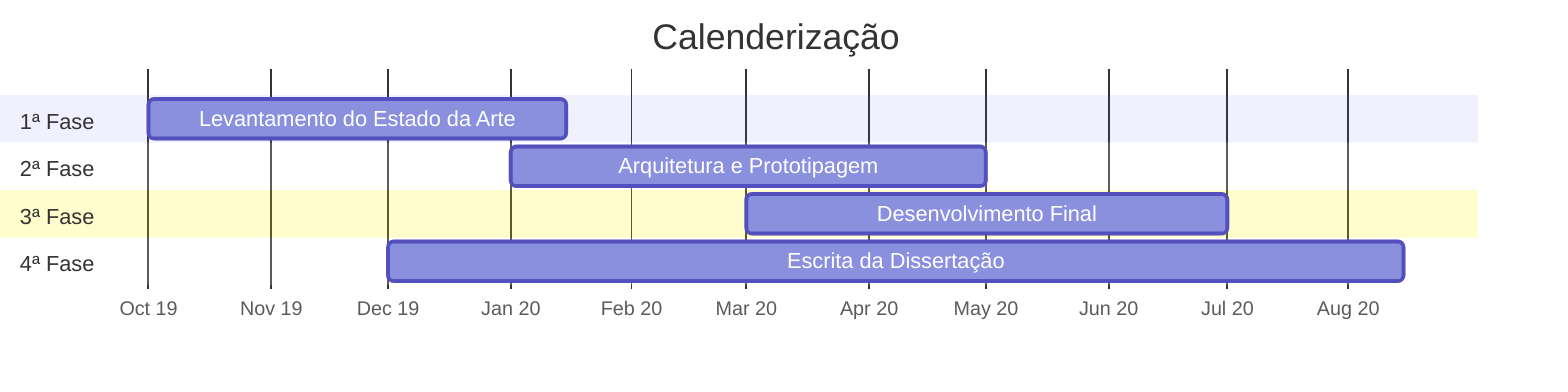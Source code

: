 gantt
    title Calenderização
    dateFormat  YYYY-MM-DD
    axisFormat  %b %y

    section 1ª Fase
        Levantamento do Estado da Arte           :a1, 2019-10-01, 2020-01-15
    section 2ª Fase
        Arquitetura e Prototipagem     :a2, 2020-01-01, 2020-05-01
    section 3ª Fase
        Desenvolvimento Final      :a3, 2020-03-01, 2020-07-01
    section 4ª Fase
        Escrita da Dissertação      :a4, 2019-12-01,2020-08-15